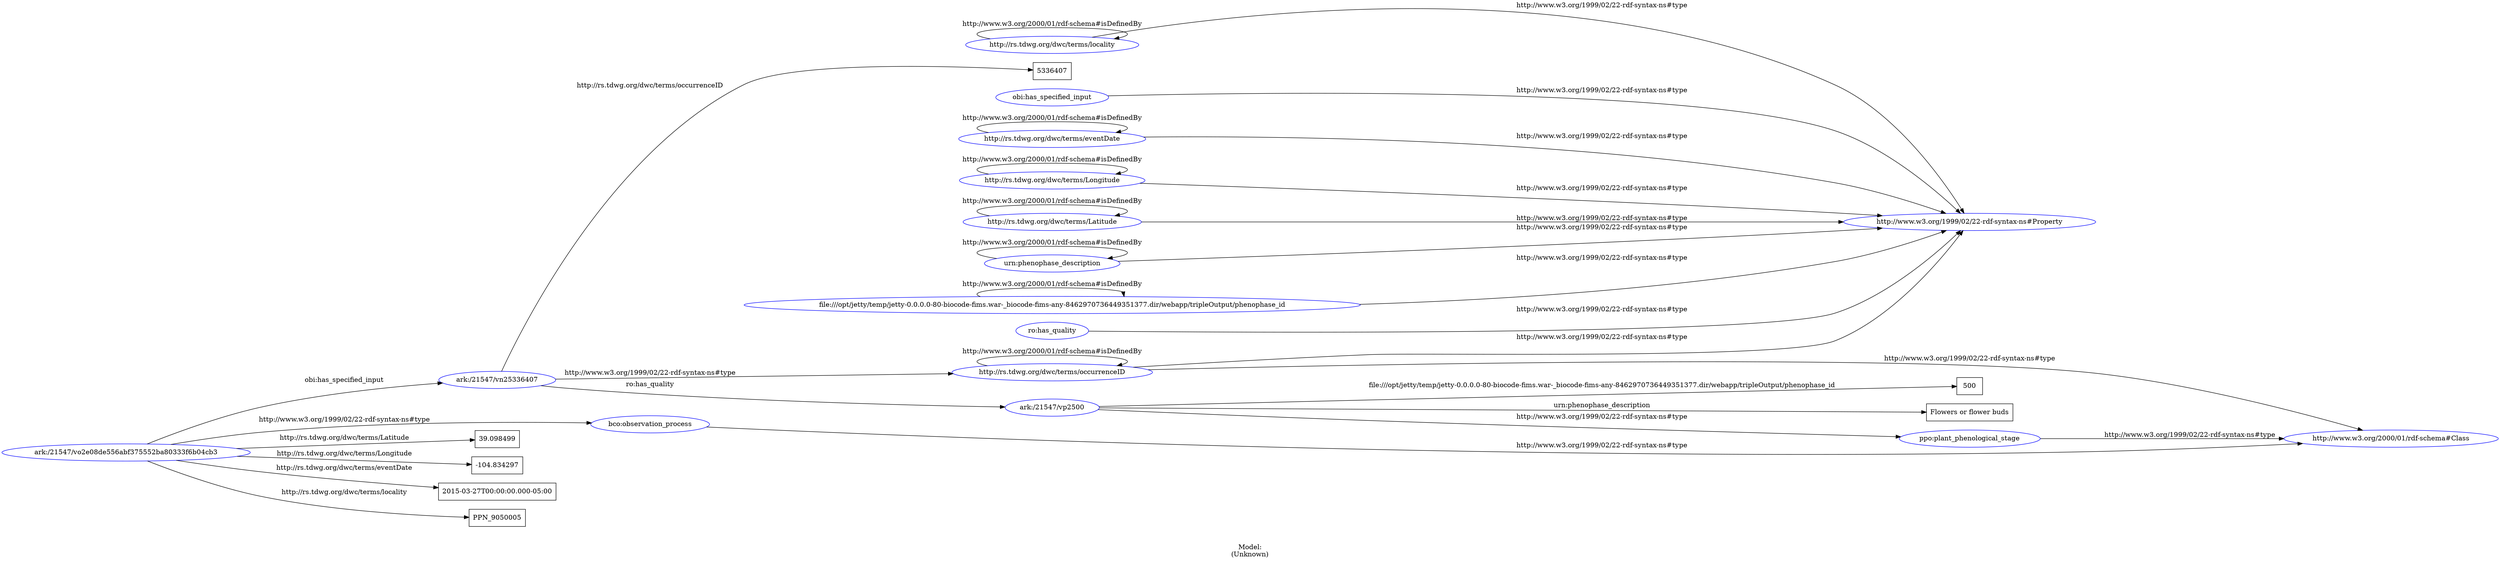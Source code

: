 digraph {
	rankdir = LR;
	charset="utf-8";

	"Rhttp://rs.tdwg.org/dwc/terms/locality" -> "Rhttp://www.w3.org/1999/02/22-rdf-syntax-ns#Property" [ label="http://www.w3.org/1999/02/22-rdf-syntax-ns#type" ];
	"Rhttp://rs.tdwg.org/dwc/terms/locality" -> "Rhttp://rs.tdwg.org/dwc/terms/locality" [ label="http://www.w3.org/2000/01/rdf-schema#isDefinedBy" ];
	"Rhttp://rs.tdwg.org/dwc/terms/occurrenceID" -> "Rhttp://www.w3.org/1999/02/22-rdf-syntax-ns#Property" [ label="http://www.w3.org/1999/02/22-rdf-syntax-ns#type" ];
	"Rhttp://rs.tdwg.org/dwc/terms/occurrenceID" -> "Rhttp://www.w3.org/2000/01/rdf-schema#Class" [ label="http://www.w3.org/1999/02/22-rdf-syntax-ns#type" ];
	"Rhttp://rs.tdwg.org/dwc/terms/occurrenceID" -> "Rhttp://rs.tdwg.org/dwc/terms/occurrenceID" [ label="http://www.w3.org/2000/01/rdf-schema#isDefinedBy" ];
	"Robi:has_specified_input" -> "Rhttp://www.w3.org/1999/02/22-rdf-syntax-ns#Property" [ label="http://www.w3.org/1999/02/22-rdf-syntax-ns#type" ];
	"Rhttp://rs.tdwg.org/dwc/terms/eventDate" -> "Rhttp://www.w3.org/1999/02/22-rdf-syntax-ns#Property" [ label="http://www.w3.org/1999/02/22-rdf-syntax-ns#type" ];
	"Rhttp://rs.tdwg.org/dwc/terms/eventDate" -> "Rhttp://rs.tdwg.org/dwc/terms/eventDate" [ label="http://www.w3.org/2000/01/rdf-schema#isDefinedBy" ];
	"Rhttp://rs.tdwg.org/dwc/terms/Longitude" -> "Rhttp://www.w3.org/1999/02/22-rdf-syntax-ns#Property" [ label="http://www.w3.org/1999/02/22-rdf-syntax-ns#type" ];
	"Rhttp://rs.tdwg.org/dwc/terms/Longitude" -> "Rhttp://rs.tdwg.org/dwc/terms/Longitude" [ label="http://www.w3.org/2000/01/rdf-schema#isDefinedBy" ];
	"Rhttp://rs.tdwg.org/dwc/terms/Latitude" -> "Rhttp://www.w3.org/1999/02/22-rdf-syntax-ns#Property" [ label="http://www.w3.org/1999/02/22-rdf-syntax-ns#type" ];
	"Rhttp://rs.tdwg.org/dwc/terms/Latitude" -> "Rhttp://rs.tdwg.org/dwc/terms/Latitude" [ label="http://www.w3.org/2000/01/rdf-schema#isDefinedBy" ];
	"Rurn:phenophase_description" -> "Rhttp://www.w3.org/1999/02/22-rdf-syntax-ns#Property" [ label="http://www.w3.org/1999/02/22-rdf-syntax-ns#type" ];
	"Rurn:phenophase_description" -> "Rurn:phenophase_description" [ label="http://www.w3.org/2000/01/rdf-schema#isDefinedBy" ];
	"Rfile:///opt/jetty/temp/jetty-0.0.0.0-80-biocode-fims.war-_biocode-fims-any-8462970736449351377.dir/webapp/tripleOutput/phenophase_id" -> "Rhttp://www.w3.org/1999/02/22-rdf-syntax-ns#Property" [ label="http://www.w3.org/1999/02/22-rdf-syntax-ns#type" ];
	"Rfile:///opt/jetty/temp/jetty-0.0.0.0-80-biocode-fims.war-_biocode-fims-any-8462970736449351377.dir/webapp/tripleOutput/phenophase_id" -> "Rfile:///opt/jetty/temp/jetty-0.0.0.0-80-biocode-fims.war-_biocode-fims-any-8462970736449351377.dir/webapp/tripleOutput/phenophase_id" [ label="http://www.w3.org/2000/01/rdf-schema#isDefinedBy" ];
	"Rark:/21547/vo2e08de556abf375552ba80333f6b04cb3" -> "Rbco:observation_process" [ label="http://www.w3.org/1999/02/22-rdf-syntax-ns#type" ];
	"Rark:/21547/vo2e08de556abf375552ba80333f6b04cb3" -> "L39.098499" [ label="http://rs.tdwg.org/dwc/terms/Latitude" ];
	"Rark:/21547/vo2e08de556abf375552ba80333f6b04cb3" -> "L-104.834297" [ label="http://rs.tdwg.org/dwc/terms/Longitude" ];
	"Rark:/21547/vo2e08de556abf375552ba80333f6b04cb3" -> "L2015-03-27T00:00:00.000-05:00" [ label="http://rs.tdwg.org/dwc/terms/eventDate" ];
	"Rark:/21547/vo2e08de556abf375552ba80333f6b04cb3" -> "LPPN_9050005" [ label="http://rs.tdwg.org/dwc/terms/locality" ];
	"Rark:/21547/vo2e08de556abf375552ba80333f6b04cb3" -> "Rark:/21547/vn25336407" [ label="obi:has_specified_input" ];
	"Rark:/21547/vn25336407" -> "Rhttp://rs.tdwg.org/dwc/terms/occurrenceID" [ label="http://www.w3.org/1999/02/22-rdf-syntax-ns#type" ];
	"Rark:/21547/vn25336407" -> "L5336407" [ label="http://rs.tdwg.org/dwc/terms/occurrenceID" ];
	"Rark:/21547/vn25336407" -> "Rark:/21547/vp2500" [ label="ro:has_quality" ];
	"Rark:/21547/vp2500" -> "Rppo:plant_phenological_stage" [ label="http://www.w3.org/1999/02/22-rdf-syntax-ns#type" ];
	"Rark:/21547/vp2500" -> "L500" [ label="file:///opt/jetty/temp/jetty-0.0.0.0-80-biocode-fims.war-_biocode-fims-any-8462970736449351377.dir/webapp/tripleOutput/phenophase_id" ];
	"Rark:/21547/vp2500" -> "LFlowers or flower buds" [ label="urn:phenophase_description" ];
	"Rppo:plant_phenological_stage" -> "Rhttp://www.w3.org/2000/01/rdf-schema#Class" [ label="http://www.w3.org/1999/02/22-rdf-syntax-ns#type" ];
	"Rbco:observation_process" -> "Rhttp://www.w3.org/2000/01/rdf-schema#Class" [ label="http://www.w3.org/1999/02/22-rdf-syntax-ns#type" ];
	"Rro:has_quality" -> "Rhttp://www.w3.org/1999/02/22-rdf-syntax-ns#Property" [ label="http://www.w3.org/1999/02/22-rdf-syntax-ns#type" ];

	// Resources
	"Rhttp://rs.tdwg.org/dwc/terms/locality" [ label="http://rs.tdwg.org/dwc/terms/locality", shape = ellipse, color = blue ];
	"Rhttp://www.w3.org/1999/02/22-rdf-syntax-ns#Property" [ label="http://www.w3.org/1999/02/22-rdf-syntax-ns#Property", shape = ellipse, color = blue ];
	"Rhttp://rs.tdwg.org/dwc/terms/occurrenceID" [ label="http://rs.tdwg.org/dwc/terms/occurrenceID", shape = ellipse, color = blue ];
	"Rhttp://www.w3.org/2000/01/rdf-schema#Class" [ label="http://www.w3.org/2000/01/rdf-schema#Class", shape = ellipse, color = blue ];
	"Robi:has_specified_input" [ label="obi:has_specified_input", shape = ellipse, color = blue ];
	"Rhttp://rs.tdwg.org/dwc/terms/eventDate" [ label="http://rs.tdwg.org/dwc/terms/eventDate", shape = ellipse, color = blue ];
	"Rhttp://rs.tdwg.org/dwc/terms/Longitude" [ label="http://rs.tdwg.org/dwc/terms/Longitude", shape = ellipse, color = blue ];
	"Rhttp://rs.tdwg.org/dwc/terms/Latitude" [ label="http://rs.tdwg.org/dwc/terms/Latitude", shape = ellipse, color = blue ];
	"Rurn:phenophase_description" [ label="urn:phenophase_description", shape = ellipse, color = blue ];
	"Rfile:///opt/jetty/temp/jetty-0.0.0.0-80-biocode-fims.war-_biocode-fims-any-8462970736449351377.dir/webapp/tripleOutput/phenophase_id" [ label="file:///opt/jetty/temp/jetty-0.0.0.0-80-biocode-fims.war-_biocode-fims-any-8462970736449351377.dir/webapp/tripleOutput/phenophase_id", shape = ellipse, color = blue ];
	"Rark:/21547/vo2e08de556abf375552ba80333f6b04cb3" [ label="ark:/21547/vo2e08de556abf375552ba80333f6b04cb3", shape = ellipse, color = blue ];
	"Rbco:observation_process" [ label="bco:observation_process", shape = ellipse, color = blue ];
	"Rark:/21547/vn25336407" [ label="ark:/21547/vn25336407", shape = ellipse, color = blue ];
	"Rark:/21547/vp2500" [ label="ark:/21547/vp2500", shape = ellipse, color = blue ];
	"Rppo:plant_phenological_stage" [ label="ppo:plant_phenological_stage", shape = ellipse, color = blue ];
	"Rro:has_quality" [ label="ro:has_quality", shape = ellipse, color = blue ];

	// Anonymous nodes

	// Literals
	"L39.098499" [ label="39.098499", shape = record ];
	"L-104.834297" [ label="-104.834297", shape = record ];
	"L2015-03-27T00:00:00.000-05:00" [ label="2015-03-27T00:00:00.000-05:00", shape = record ];
	"LPPN_9050005" [ label="PPN_9050005", shape = record ];
	"L5336407" [ label="5336407", shape = record ];
	"L500" [ label="500", shape = record ];
	"LFlowers or flower buds" [ label="Flowers or flower buds", shape = record ];

	label="\n\nModel:\n(Unknown)";
}
